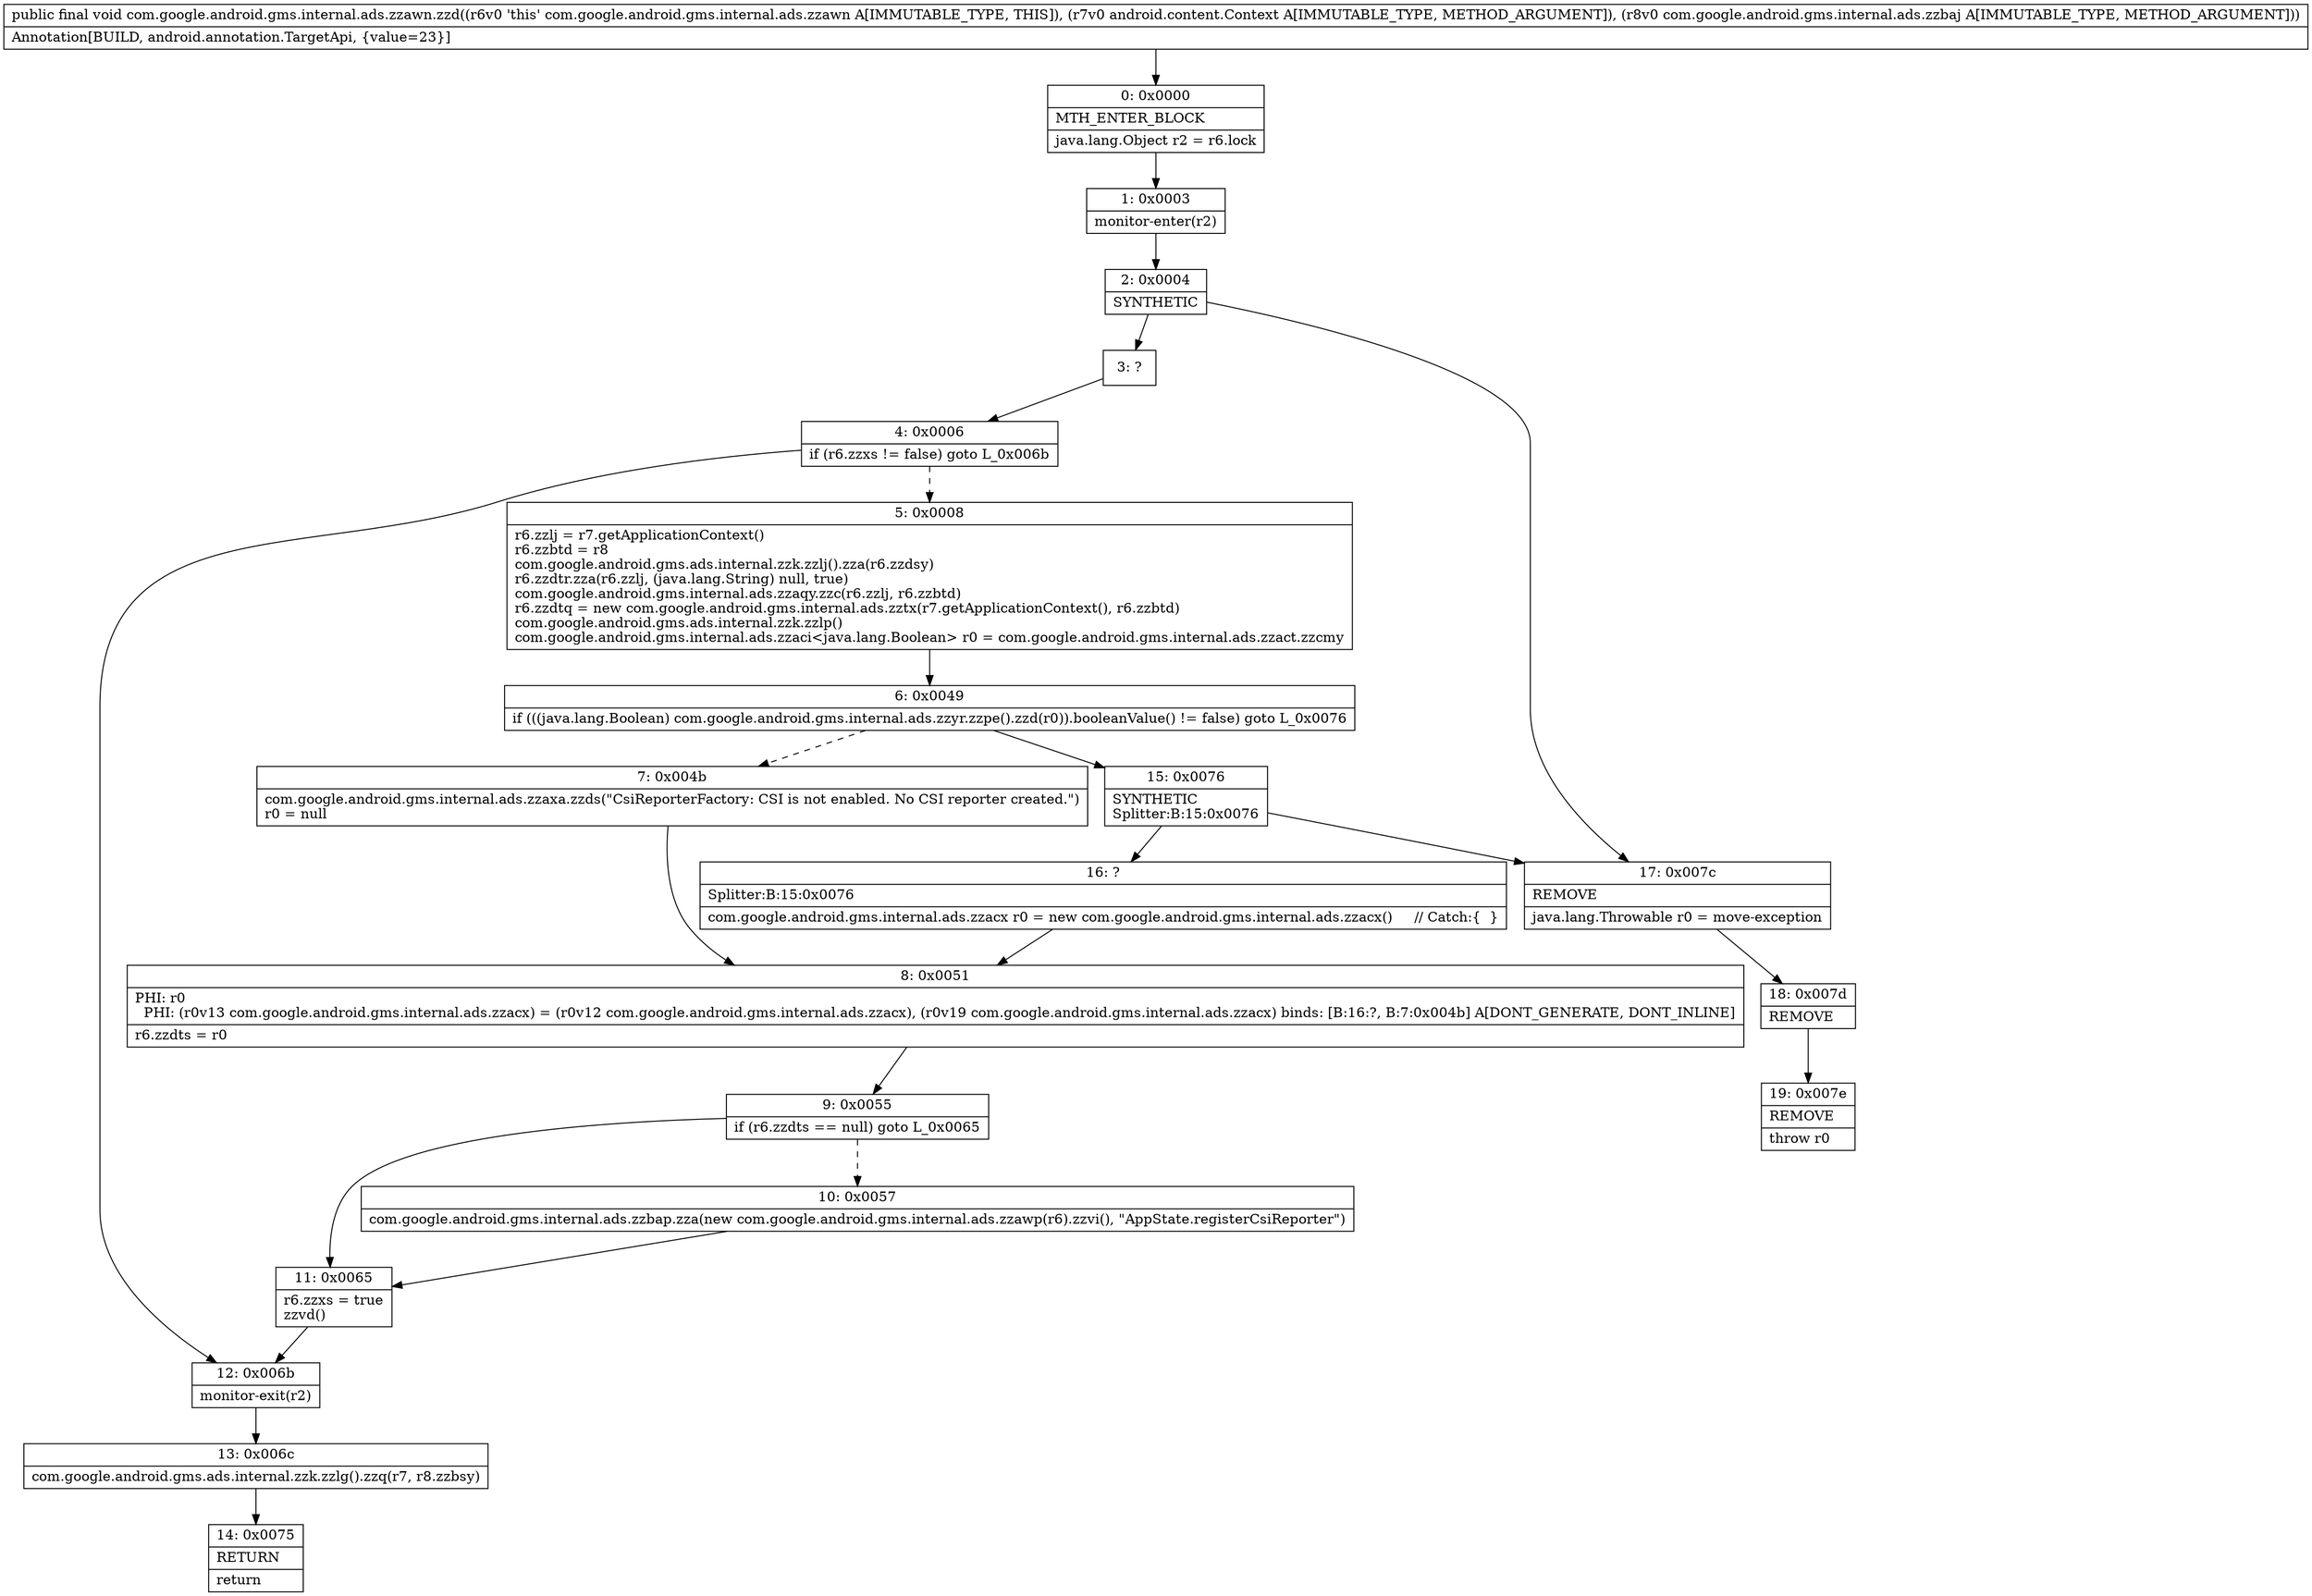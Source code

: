 digraph "CFG forcom.google.android.gms.internal.ads.zzawn.zzd(Landroid\/content\/Context;Lcom\/google\/android\/gms\/internal\/ads\/zzbaj;)V" {
Node_0 [shape=record,label="{0\:\ 0x0000|MTH_ENTER_BLOCK\l|java.lang.Object r2 = r6.lock\l}"];
Node_1 [shape=record,label="{1\:\ 0x0003|monitor\-enter(r2)\l}"];
Node_2 [shape=record,label="{2\:\ 0x0004|SYNTHETIC\l}"];
Node_3 [shape=record,label="{3\:\ ?}"];
Node_4 [shape=record,label="{4\:\ 0x0006|if (r6.zzxs != false) goto L_0x006b\l}"];
Node_5 [shape=record,label="{5\:\ 0x0008|r6.zzlj = r7.getApplicationContext()\lr6.zzbtd = r8\lcom.google.android.gms.ads.internal.zzk.zzlj().zza(r6.zzdsy)\lr6.zzdtr.zza(r6.zzlj, (java.lang.String) null, true)\lcom.google.android.gms.internal.ads.zzaqy.zzc(r6.zzlj, r6.zzbtd)\lr6.zzdtq = new com.google.android.gms.internal.ads.zztx(r7.getApplicationContext(), r6.zzbtd)\lcom.google.android.gms.ads.internal.zzk.zzlp()\lcom.google.android.gms.internal.ads.zzaci\<java.lang.Boolean\> r0 = com.google.android.gms.internal.ads.zzact.zzcmy\l}"];
Node_6 [shape=record,label="{6\:\ 0x0049|if (((java.lang.Boolean) com.google.android.gms.internal.ads.zzyr.zzpe().zzd(r0)).booleanValue() != false) goto L_0x0076\l}"];
Node_7 [shape=record,label="{7\:\ 0x004b|com.google.android.gms.internal.ads.zzaxa.zzds(\"CsiReporterFactory: CSI is not enabled. No CSI reporter created.\")\lr0 = null\l}"];
Node_8 [shape=record,label="{8\:\ 0x0051|PHI: r0 \l  PHI: (r0v13 com.google.android.gms.internal.ads.zzacx) = (r0v12 com.google.android.gms.internal.ads.zzacx), (r0v19 com.google.android.gms.internal.ads.zzacx) binds: [B:16:?, B:7:0x004b] A[DONT_GENERATE, DONT_INLINE]\l|r6.zzdts = r0\l}"];
Node_9 [shape=record,label="{9\:\ 0x0055|if (r6.zzdts == null) goto L_0x0065\l}"];
Node_10 [shape=record,label="{10\:\ 0x0057|com.google.android.gms.internal.ads.zzbap.zza(new com.google.android.gms.internal.ads.zzawp(r6).zzvi(), \"AppState.registerCsiReporter\")\l}"];
Node_11 [shape=record,label="{11\:\ 0x0065|r6.zzxs = true\lzzvd()\l}"];
Node_12 [shape=record,label="{12\:\ 0x006b|monitor\-exit(r2)\l}"];
Node_13 [shape=record,label="{13\:\ 0x006c|com.google.android.gms.ads.internal.zzk.zzlg().zzq(r7, r8.zzbsy)\l}"];
Node_14 [shape=record,label="{14\:\ 0x0075|RETURN\l|return\l}"];
Node_15 [shape=record,label="{15\:\ 0x0076|SYNTHETIC\lSplitter:B:15:0x0076\l}"];
Node_16 [shape=record,label="{16\:\ ?|Splitter:B:15:0x0076\l|com.google.android.gms.internal.ads.zzacx r0 = new com.google.android.gms.internal.ads.zzacx()     \/\/ Catch:\{  \}\l}"];
Node_17 [shape=record,label="{17\:\ 0x007c|REMOVE\l|java.lang.Throwable r0 = move\-exception\l}"];
Node_18 [shape=record,label="{18\:\ 0x007d|REMOVE\l}"];
Node_19 [shape=record,label="{19\:\ 0x007e|REMOVE\l|throw r0\l}"];
MethodNode[shape=record,label="{public final void com.google.android.gms.internal.ads.zzawn.zzd((r6v0 'this' com.google.android.gms.internal.ads.zzawn A[IMMUTABLE_TYPE, THIS]), (r7v0 android.content.Context A[IMMUTABLE_TYPE, METHOD_ARGUMENT]), (r8v0 com.google.android.gms.internal.ads.zzbaj A[IMMUTABLE_TYPE, METHOD_ARGUMENT]))  | Annotation[BUILD, android.annotation.TargetApi, \{value=23\}]\l}"];
MethodNode -> Node_0;
Node_0 -> Node_1;
Node_1 -> Node_2;
Node_2 -> Node_3;
Node_2 -> Node_17;
Node_3 -> Node_4;
Node_4 -> Node_5[style=dashed];
Node_4 -> Node_12;
Node_5 -> Node_6;
Node_6 -> Node_7[style=dashed];
Node_6 -> Node_15;
Node_7 -> Node_8;
Node_8 -> Node_9;
Node_9 -> Node_10[style=dashed];
Node_9 -> Node_11;
Node_10 -> Node_11;
Node_11 -> Node_12;
Node_12 -> Node_13;
Node_13 -> Node_14;
Node_15 -> Node_16;
Node_15 -> Node_17;
Node_16 -> Node_8;
Node_17 -> Node_18;
Node_18 -> Node_19;
}

